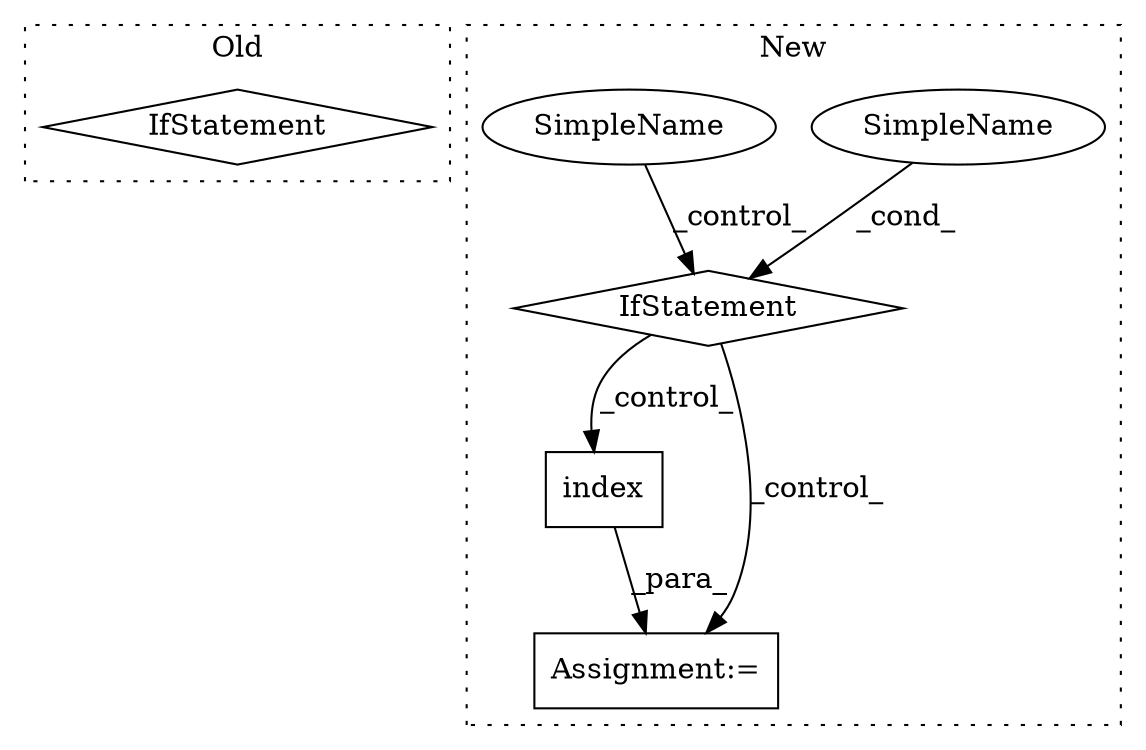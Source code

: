 digraph G {
subgraph cluster0 {
1 [label="IfStatement" a="25" s="16935,16960" l="4,2" shape="diamond"];
label = "Old";
style="dotted";
}
subgraph cluster1 {
2 [label="index" a="32" s="15815,15829" l="6,1" shape="box"];
3 [label="Assignment:=" a="7" s="15857" l="1" shape="box"];
4 [label="IfStatement" a="25" s="15738,15765" l="4,2" shape="diamond"];
5 [label="SimpleName" a="42" s="" l="" shape="ellipse"];
6 [label="SimpleName" a="42" s="" l="" shape="ellipse"];
label = "New";
style="dotted";
}
2 -> 3 [label="_para_"];
4 -> 2 [label="_control_"];
4 -> 3 [label="_control_"];
5 -> 4 [label="_cond_"];
6 -> 4 [label="_control_"];
}